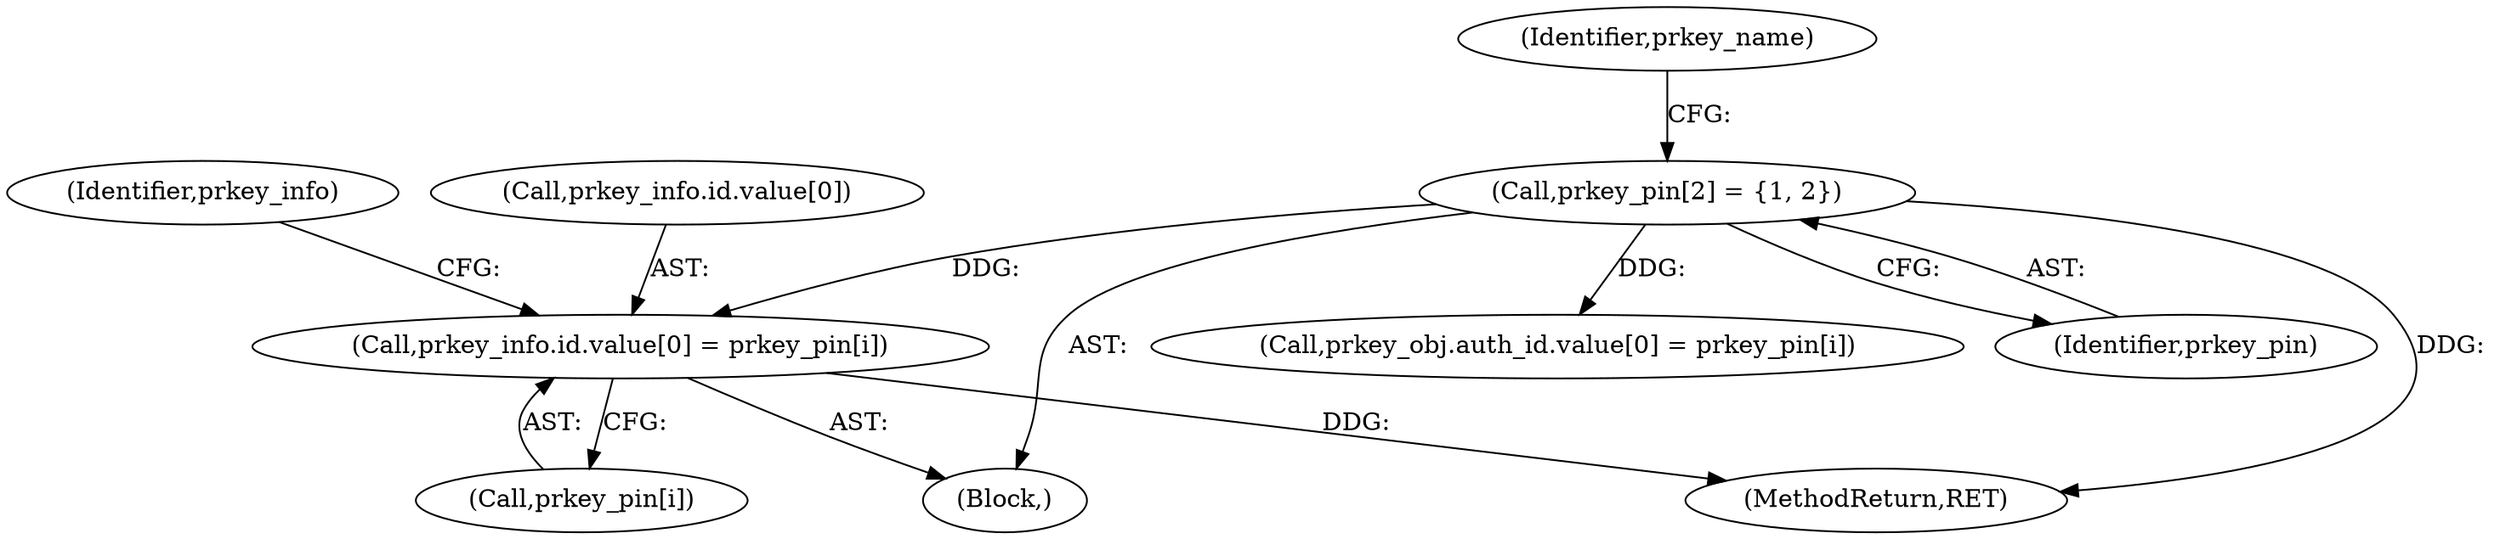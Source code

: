 digraph "0_OpenSC_360e95d45ac4123255a4c796db96337f332160ad#diff-d643a0fa169471dbf2912f4866dc49c5_4@array" {
"1000695" [label="(Call,prkey_info.id.value[0] = prkey_pin[i])"];
"1000669" [label="(Call,prkey_pin[2] = {1, 2})"];
"1000827" [label="(MethodReturn,RET)"];
"1000695" [label="(Call,prkey_info.id.value[0] = prkey_pin[i])"];
"1000669" [label="(Call,prkey_pin[2] = {1, 2})"];
"1000673" [label="(Identifier,prkey_name)"];
"1000777" [label="(Call,prkey_obj.auth_id.value[0] = prkey_pin[i])"];
"1000670" [label="(Identifier,prkey_pin)"];
"1000703" [label="(Call,prkey_pin[i])"];
"1000696" [label="(Call,prkey_info.id.value[0])"];
"1000667" [label="(Block,)"];
"1000708" [label="(Identifier,prkey_info)"];
"1000695" -> "1000667"  [label="AST: "];
"1000695" -> "1000703"  [label="CFG: "];
"1000696" -> "1000695"  [label="AST: "];
"1000703" -> "1000695"  [label="AST: "];
"1000708" -> "1000695"  [label="CFG: "];
"1000695" -> "1000827"  [label="DDG: "];
"1000669" -> "1000695"  [label="DDG: "];
"1000669" -> "1000667"  [label="AST: "];
"1000669" -> "1000670"  [label="CFG: "];
"1000670" -> "1000669"  [label="AST: "];
"1000673" -> "1000669"  [label="CFG: "];
"1000669" -> "1000827"  [label="DDG: "];
"1000669" -> "1000777"  [label="DDG: "];
}

